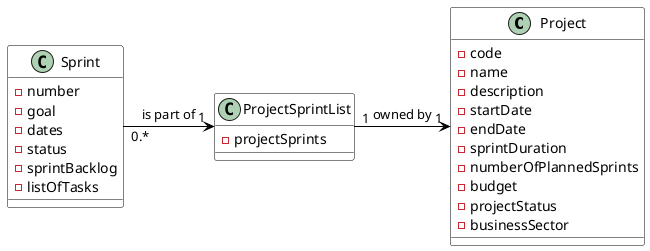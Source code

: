 @startuml
skinparam class {
BackgroundColor #white
ArrowColor #black
BorderColor #black
}


class Project{
    -code
    -name
    -description
    -startDate
    -endDate
    -sprintDuration
    -numberOfPlannedSprints
    -budget
    -projectStatus
    -businessSector
}

class ProjectSprintList{
    -projectSprints
 }

 class Sprint {
 	-number
 	-goal
 	-dates
 	-status
 	-sprintBacklog
 	-listOfTasks
 }

Sprint "0.*" -> "1" ProjectSprintList : is part of
ProjectSprintList "1" -> "1" Project : owned by

@enduml